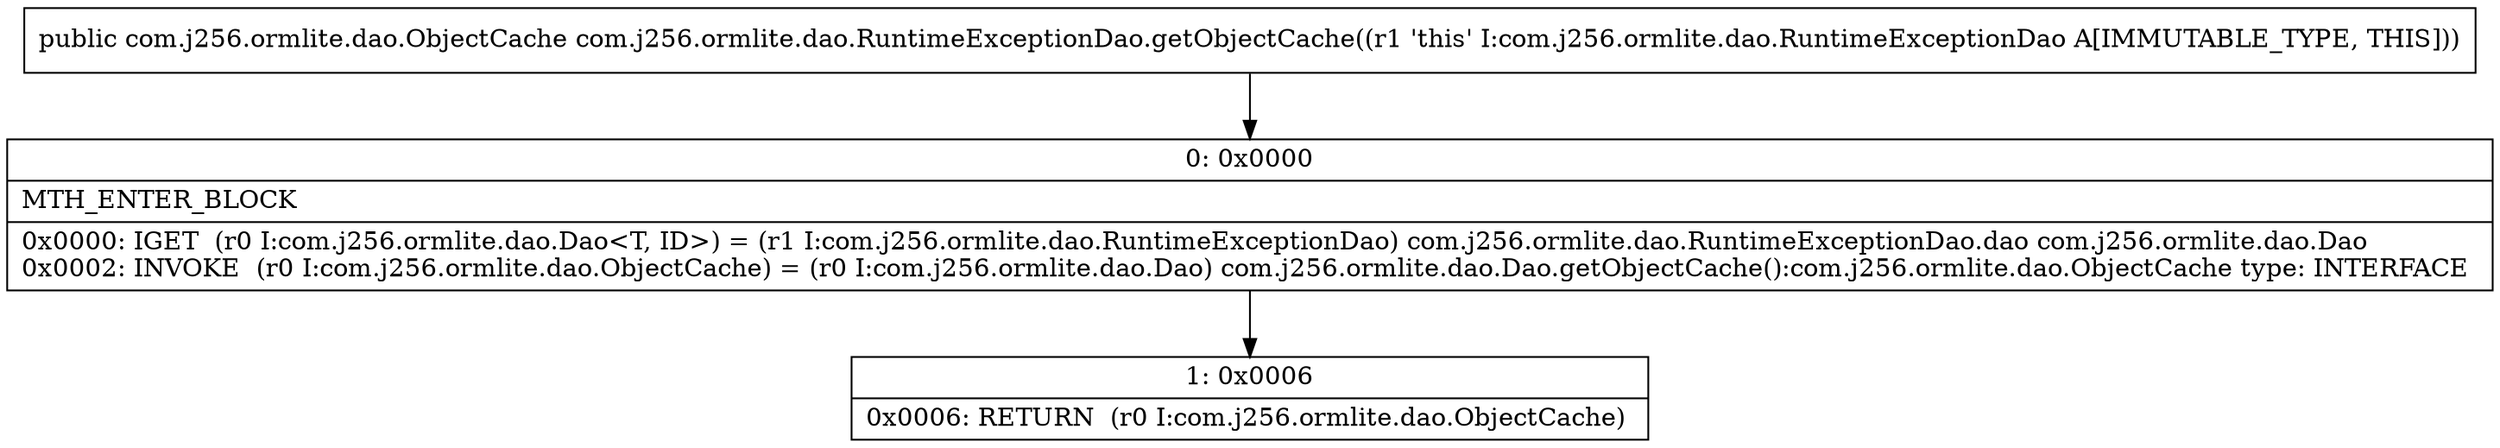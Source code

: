 digraph "CFG forcom.j256.ormlite.dao.RuntimeExceptionDao.getObjectCache()Lcom\/j256\/ormlite\/dao\/ObjectCache;" {
Node_0 [shape=record,label="{0\:\ 0x0000|MTH_ENTER_BLOCK\l|0x0000: IGET  (r0 I:com.j256.ormlite.dao.Dao\<T, ID\>) = (r1 I:com.j256.ormlite.dao.RuntimeExceptionDao) com.j256.ormlite.dao.RuntimeExceptionDao.dao com.j256.ormlite.dao.Dao \l0x0002: INVOKE  (r0 I:com.j256.ormlite.dao.ObjectCache) = (r0 I:com.j256.ormlite.dao.Dao) com.j256.ormlite.dao.Dao.getObjectCache():com.j256.ormlite.dao.ObjectCache type: INTERFACE \l}"];
Node_1 [shape=record,label="{1\:\ 0x0006|0x0006: RETURN  (r0 I:com.j256.ormlite.dao.ObjectCache) \l}"];
MethodNode[shape=record,label="{public com.j256.ormlite.dao.ObjectCache com.j256.ormlite.dao.RuntimeExceptionDao.getObjectCache((r1 'this' I:com.j256.ormlite.dao.RuntimeExceptionDao A[IMMUTABLE_TYPE, THIS])) }"];
MethodNode -> Node_0;
Node_0 -> Node_1;
}


